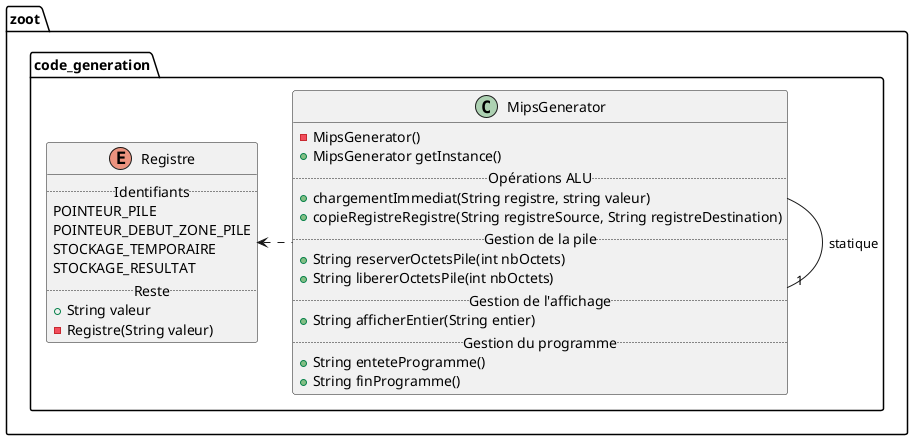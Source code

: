 @startuml "Package code_generation"

namespace zoot.code_generation {
    ' Includes
    ' Classes
    enum Registre {
        .. Identifiants ..
        POINTEUR_PILE
        POINTEUR_DEBUT_ZONE_PILE
        STOCKAGE_TEMPORAIRE
        STOCKAGE_RESULTAT
        .. Reste ..
        + String valeur
        - Registre(String valeur)
    }

    class MipsGenerator {
        - MipsGenerator()
        + MipsGenerator getInstance()
        .. Opérations ALU ..
        + chargementImmediat(String registre, string valeur)
        + copieRegistreRegistre(String registreSource, String registreDestination)
        .. Gestion de la pile ..
        + String reserverOctetsPile(int nbOctets)
        + String libererOctetsPile(int nbOctets)
        .. Gestion de l'affichage ..
        + String afficherEntier(String entier)
        .. Gestion du programme ..
        + String enteteProgramme()
        + String finProgramme()
    }

    ' Relations entre les classes
    MipsGenerator -right-"1" MipsGenerator : statique
    MipsGenerator .left.> Registre

}
@enduml